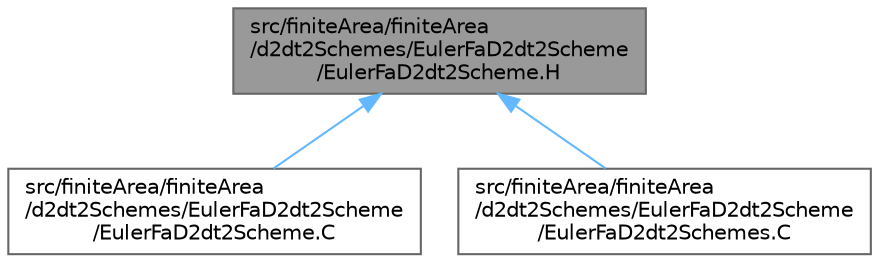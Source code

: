digraph "src/finiteArea/finiteArea/d2dt2Schemes/EulerFaD2dt2Scheme/EulerFaD2dt2Scheme.H"
{
 // LATEX_PDF_SIZE
  bgcolor="transparent";
  edge [fontname=Helvetica,fontsize=10,labelfontname=Helvetica,labelfontsize=10];
  node [fontname=Helvetica,fontsize=10,shape=box,height=0.2,width=0.4];
  Node1 [id="Node000001",label="src/finiteArea/finiteArea\l/d2dt2Schemes/EulerFaD2dt2Scheme\l/EulerFaD2dt2Scheme.H",height=0.2,width=0.4,color="gray40", fillcolor="grey60", style="filled", fontcolor="black",tooltip=" "];
  Node1 -> Node2 [id="edge1_Node000001_Node000002",dir="back",color="steelblue1",style="solid",tooltip=" "];
  Node2 [id="Node000002",label="src/finiteArea/finiteArea\l/d2dt2Schemes/EulerFaD2dt2Scheme\l/EulerFaD2dt2Scheme.C",height=0.2,width=0.4,color="grey40", fillcolor="white", style="filled",URL="$EulerFaD2dt2Scheme_8C.html",tooltip=" "];
  Node1 -> Node3 [id="edge2_Node000001_Node000003",dir="back",color="steelblue1",style="solid",tooltip=" "];
  Node3 [id="Node000003",label="src/finiteArea/finiteArea\l/d2dt2Schemes/EulerFaD2dt2Scheme\l/EulerFaD2dt2Schemes.C",height=0.2,width=0.4,color="grey40", fillcolor="white", style="filled",URL="$EulerFaD2dt2Schemes_8C.html",tooltip=" "];
}
